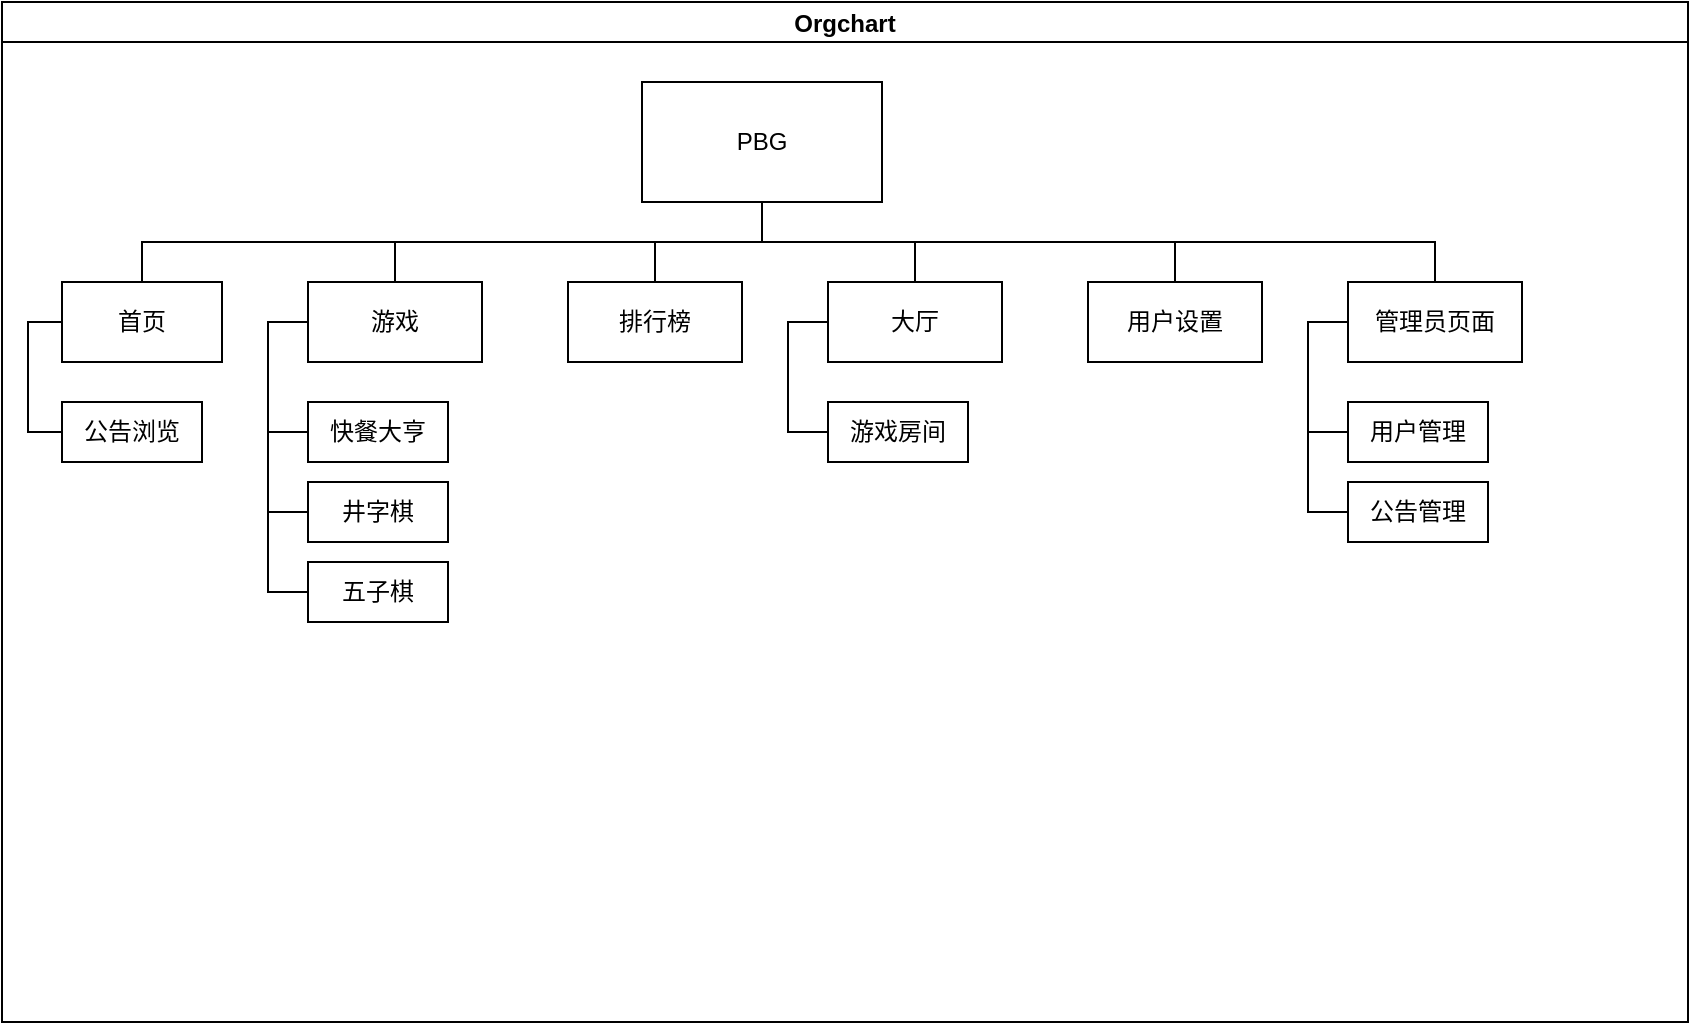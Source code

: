 <mxfile>
    <diagram id="YMBxu_Usx1wKArr5J9oo" name="第 1 页">
        <mxGraphModel dx="956" dy="537" grid="1" gridSize="10" guides="1" tooltips="1" connect="1" arrows="1" fold="1" page="1" pageScale="1" pageWidth="827" pageHeight="1169" math="0" shadow="0">
            <root>
                <mxCell id="0"/>
                <mxCell id="1" parent="0"/>
                <mxCell id="8" value="Orgchart" style="swimlane;startSize=20;horizontal=1;containerType=tree;newEdgeStyle={&quot;edgeStyle&quot;:&quot;elbowEdgeStyle&quot;,&quot;startArrow&quot;:&quot;none&quot;,&quot;endArrow&quot;:&quot;none&quot;};" vertex="1" parent="1">
                    <mxGeometry x="67" y="20" width="843" height="510" as="geometry"/>
                </mxCell>
                <mxCell id="9" value="" style="edgeStyle=elbowEdgeStyle;elbow=vertical;sourcePerimeterSpacing=0;targetPerimeterSpacing=0;startArrow=none;endArrow=none;rounded=0;curved=0;" edge="1" parent="8" source="11" target="12">
                    <mxGeometry relative="1" as="geometry"/>
                </mxCell>
                <mxCell id="10" value="" style="edgeStyle=elbowEdgeStyle;elbow=vertical;sourcePerimeterSpacing=0;targetPerimeterSpacing=0;startArrow=none;endArrow=none;rounded=0;curved=0;" edge="1" parent="8" source="11" target="13">
                    <mxGeometry relative="1" as="geometry"/>
                </mxCell>
                <UserObject label="PBG" treeRoot="1" id="11">
                    <mxCell style="whiteSpace=wrap;html=1;align=center;treeFolding=1;treeMoving=1;newEdgeStyle={&quot;edgeStyle&quot;:&quot;elbowEdgeStyle&quot;,&quot;startArrow&quot;:&quot;none&quot;,&quot;endArrow&quot;:&quot;none&quot;};" vertex="1" parent="8">
                        <mxGeometry x="320" y="40" width="120" height="60" as="geometry"/>
                    </mxCell>
                </UserObject>
                <mxCell id="25" style="edgeStyle=elbowEdgeStyle;html=1;startArrow=none;endArrow=none;exitX=0;exitY=0.5;exitDx=0;exitDy=0;entryX=0;entryY=0.5;entryDx=0;entryDy=0;rounded=0;" edge="1" parent="8" source="12" target="24">
                    <mxGeometry relative="1" as="geometry">
                        <Array as="points">
                            <mxPoint x="13" y="210"/>
                        </Array>
                    </mxGeometry>
                </mxCell>
                <mxCell id="12" value="首页" style="whiteSpace=wrap;html=1;align=center;verticalAlign=middle;treeFolding=1;treeMoving=1;newEdgeStyle={&quot;edgeStyle&quot;:&quot;elbowEdgeStyle&quot;,&quot;startArrow&quot;:&quot;none&quot;,&quot;endArrow&quot;:&quot;none&quot;};" vertex="1" parent="8">
                    <mxGeometry x="30" y="140" width="80" height="40" as="geometry"/>
                </mxCell>
                <mxCell id="13" value="游戏" style="whiteSpace=wrap;html=1;align=center;verticalAlign=middle;treeFolding=1;treeMoving=1;newEdgeStyle={&quot;edgeStyle&quot;:&quot;elbowEdgeStyle&quot;,&quot;startArrow&quot;:&quot;none&quot;,&quot;endArrow&quot;:&quot;none&quot;};" vertex="1" parent="8">
                    <mxGeometry x="153" y="140" width="87" height="40" as="geometry"/>
                </mxCell>
                <mxCell id="16" value="" style="edgeStyle=elbowEdgeStyle;elbow=vertical;sourcePerimeterSpacing=0;targetPerimeterSpacing=0;startArrow=none;endArrow=none;rounded=0;curved=0;" edge="1" target="17" source="11" parent="8">
                    <mxGeometry relative="1" as="geometry">
                        <mxPoint x="210" y="150" as="sourcePoint"/>
                    </mxGeometry>
                </mxCell>
                <mxCell id="17" value="排行榜" style="whiteSpace=wrap;html=1;align=center;verticalAlign=middle;treeFolding=1;treeMoving=1;newEdgeStyle={&quot;edgeStyle&quot;:&quot;elbowEdgeStyle&quot;,&quot;startArrow&quot;:&quot;none&quot;,&quot;endArrow&quot;:&quot;none&quot;};" vertex="1" parent="8">
                    <mxGeometry x="283" y="140" width="87" height="40" as="geometry"/>
                </mxCell>
                <mxCell id="18" value="" style="edgeStyle=elbowEdgeStyle;elbow=vertical;sourcePerimeterSpacing=0;targetPerimeterSpacing=0;startArrow=none;endArrow=none;rounded=0;curved=0;" edge="1" target="19" source="11" parent="8">
                    <mxGeometry relative="1" as="geometry">
                        <mxPoint x="210" y="150" as="sourcePoint"/>
                    </mxGeometry>
                </mxCell>
                <mxCell id="19" value="大厅" style="whiteSpace=wrap;html=1;align=center;verticalAlign=middle;treeFolding=1;treeMoving=1;newEdgeStyle={&quot;edgeStyle&quot;:&quot;elbowEdgeStyle&quot;,&quot;startArrow&quot;:&quot;none&quot;,&quot;endArrow&quot;:&quot;none&quot;};" vertex="1" parent="8">
                    <mxGeometry x="413" y="140" width="87" height="40" as="geometry"/>
                </mxCell>
                <mxCell id="20" value="" style="edgeStyle=elbowEdgeStyle;elbow=vertical;sourcePerimeterSpacing=0;targetPerimeterSpacing=0;startArrow=none;endArrow=none;rounded=0;curved=0;" edge="1" target="21" source="11" parent="8">
                    <mxGeometry relative="1" as="geometry">
                        <mxPoint x="210" y="150" as="sourcePoint"/>
                    </mxGeometry>
                </mxCell>
                <mxCell id="21" value="用户设置" style="whiteSpace=wrap;html=1;align=center;verticalAlign=middle;treeFolding=1;treeMoving=1;newEdgeStyle={&quot;edgeStyle&quot;:&quot;elbowEdgeStyle&quot;,&quot;startArrow&quot;:&quot;none&quot;,&quot;endArrow&quot;:&quot;none&quot;};" vertex="1" parent="8">
                    <mxGeometry x="543" y="140" width="87" height="40" as="geometry"/>
                </mxCell>
                <mxCell id="24" value="公告浏览" style="rounded=0;whiteSpace=wrap;html=1;" vertex="1" parent="8">
                    <mxGeometry x="30" y="200" width="70" height="30" as="geometry"/>
                </mxCell>
                <mxCell id="26" style="edgeStyle=elbowEdgeStyle;html=1;startArrow=none;endArrow=none;rounded=0;entryX=0;entryY=0.5;entryDx=0;entryDy=0;exitX=0;exitY=0.5;exitDx=0;exitDy=0;" edge="1" parent="8" source="13" target="27">
                    <mxGeometry relative="1" as="geometry">
                        <mxPoint x="143" y="170" as="sourcePoint"/>
                        <mxPoint x="143" y="230" as="targetPoint"/>
                        <Array as="points">
                            <mxPoint x="133" y="190"/>
                        </Array>
                    </mxGeometry>
                </mxCell>
                <mxCell id="27" value="快餐大亨" style="rounded=0;whiteSpace=wrap;html=1;" vertex="1" parent="8">
                    <mxGeometry x="153" y="200" width="70" height="30" as="geometry"/>
                </mxCell>
                <mxCell id="28" style="edgeStyle=elbowEdgeStyle;html=1;startArrow=none;endArrow=none;rounded=0;entryX=0;entryY=0.5;entryDx=0;entryDy=0;exitX=0;exitY=0.5;exitDx=0;exitDy=0;" edge="1" target="29" source="13" parent="8">
                    <mxGeometry relative="1" as="geometry">
                        <mxPoint x="220" y="180.0" as="sourcePoint"/>
                        <mxPoint x="143" y="230" as="targetPoint"/>
                        <Array as="points">
                            <mxPoint x="133" y="210"/>
                        </Array>
                    </mxGeometry>
                </mxCell>
                <mxCell id="29" value="井字棋" style="rounded=0;whiteSpace=wrap;html=1;" vertex="1" parent="8">
                    <mxGeometry x="153" y="240" width="70" height="30" as="geometry"/>
                </mxCell>
                <mxCell id="30" style="edgeStyle=elbowEdgeStyle;html=1;startArrow=none;endArrow=none;rounded=0;entryX=0;entryY=0.5;entryDx=0;entryDy=0;exitX=0;exitY=0.5;exitDx=0;exitDy=0;" edge="1" target="31" source="13" parent="8">
                    <mxGeometry relative="1" as="geometry">
                        <mxPoint x="220" y="180.0" as="sourcePoint"/>
                        <mxPoint x="143" y="230" as="targetPoint"/>
                        <Array as="points">
                            <mxPoint x="133" y="230"/>
                        </Array>
                    </mxGeometry>
                </mxCell>
                <mxCell id="31" value="五子棋" style="rounded=0;whiteSpace=wrap;html=1;" vertex="1" parent="8">
                    <mxGeometry x="153" y="280" width="70" height="30" as="geometry"/>
                </mxCell>
                <mxCell id="37" style="edgeStyle=elbowEdgeStyle;rounded=0;html=1;startArrow=none;endArrow=none;exitX=0;exitY=0.5;exitDx=0;exitDy=0;entryX=0;entryY=0.5;entryDx=0;entryDy=0;" edge="1" parent="8" source="23" target="35">
                    <mxGeometry relative="1" as="geometry">
                        <Array as="points">
                            <mxPoint x="653" y="190"/>
                        </Array>
                    </mxGeometry>
                </mxCell>
                <mxCell id="38" style="edgeStyle=elbowEdgeStyle;rounded=0;html=1;startArrow=none;endArrow=none;exitX=0;exitY=0.5;exitDx=0;exitDy=0;entryX=0;entryY=0.5;entryDx=0;entryDy=0;" edge="1" parent="8" source="23" target="36">
                    <mxGeometry relative="1" as="geometry">
                        <Array as="points">
                            <mxPoint x="653" y="200"/>
                        </Array>
                    </mxGeometry>
                </mxCell>
                <mxCell id="23" value="管理员页面" style="whiteSpace=wrap;html=1;align=center;verticalAlign=middle;treeFolding=1;treeMoving=1;newEdgeStyle={&quot;edgeStyle&quot;:&quot;elbowEdgeStyle&quot;,&quot;startArrow&quot;:&quot;none&quot;,&quot;endArrow&quot;:&quot;none&quot;};" vertex="1" parent="8">
                    <mxGeometry x="673" y="140" width="87" height="40" as="geometry"/>
                </mxCell>
                <mxCell id="22" value="" style="edgeStyle=elbowEdgeStyle;elbow=vertical;sourcePerimeterSpacing=0;targetPerimeterSpacing=0;startArrow=none;endArrow=none;rounded=0;curved=0;" edge="1" target="23" source="11" parent="8">
                    <mxGeometry relative="1" as="geometry">
                        <mxPoint x="210" y="150" as="sourcePoint"/>
                    </mxGeometry>
                </mxCell>
                <mxCell id="33" style="edgeStyle=elbowEdgeStyle;html=1;startArrow=none;endArrow=none;rounded=0;exitX=0;exitY=0.5;exitDx=0;exitDy=0;entryX=0;entryY=0.5;entryDx=0;entryDy=0;" edge="1" parent="8" source="19" target="34">
                    <mxGeometry relative="1" as="geometry">
                        <mxPoint x="390" y="187.5" as="sourcePoint"/>
                        <mxPoint x="413" y="280" as="targetPoint"/>
                        <Array as="points">
                            <mxPoint x="393" y="190"/>
                        </Array>
                    </mxGeometry>
                </mxCell>
                <mxCell id="34" value="游戏房间" style="rounded=0;whiteSpace=wrap;html=1;" vertex="1" parent="8">
                    <mxGeometry x="413" y="200" width="70" height="30" as="geometry"/>
                </mxCell>
                <mxCell id="35" value="用户管理" style="rounded=0;whiteSpace=wrap;html=1;" vertex="1" parent="8">
                    <mxGeometry x="673" y="200" width="70" height="30" as="geometry"/>
                </mxCell>
                <mxCell id="36" value="公告管理" style="rounded=0;whiteSpace=wrap;html=1;" vertex="1" parent="8">
                    <mxGeometry x="673" y="240" width="70" height="30" as="geometry"/>
                </mxCell>
            </root>
        </mxGraphModel>
    </diagram>
</mxfile>